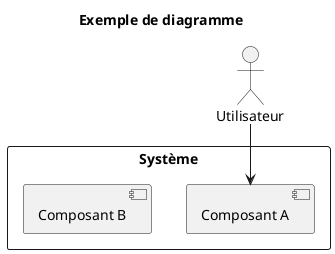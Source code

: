 @startuml
title Exemple de diagramme

actor Utilisateur
rectangle "Système" {
  component "Composant A"
  component "Composant B"
}
Utilisateur --> "Composant A"
@enduml
